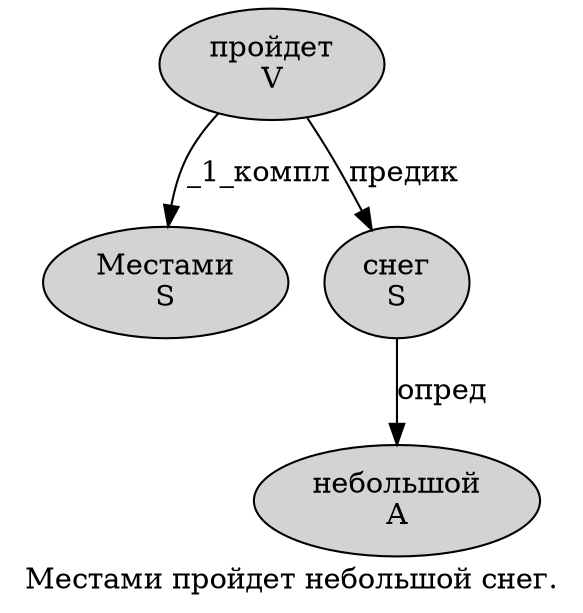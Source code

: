 digraph SENTENCE_675 {
	graph [label="Местами пройдет небольшой снег."]
	node [style=filled]
		0 [label="Местами
S" color="" fillcolor=lightgray penwidth=1 shape=ellipse]
		1 [label="пройдет
V" color="" fillcolor=lightgray penwidth=1 shape=ellipse]
		2 [label="небольшой
A" color="" fillcolor=lightgray penwidth=1 shape=ellipse]
		3 [label="снег
S" color="" fillcolor=lightgray penwidth=1 shape=ellipse]
			1 -> 0 [label="_1_компл"]
			1 -> 3 [label="предик"]
			3 -> 2 [label="опред"]
}